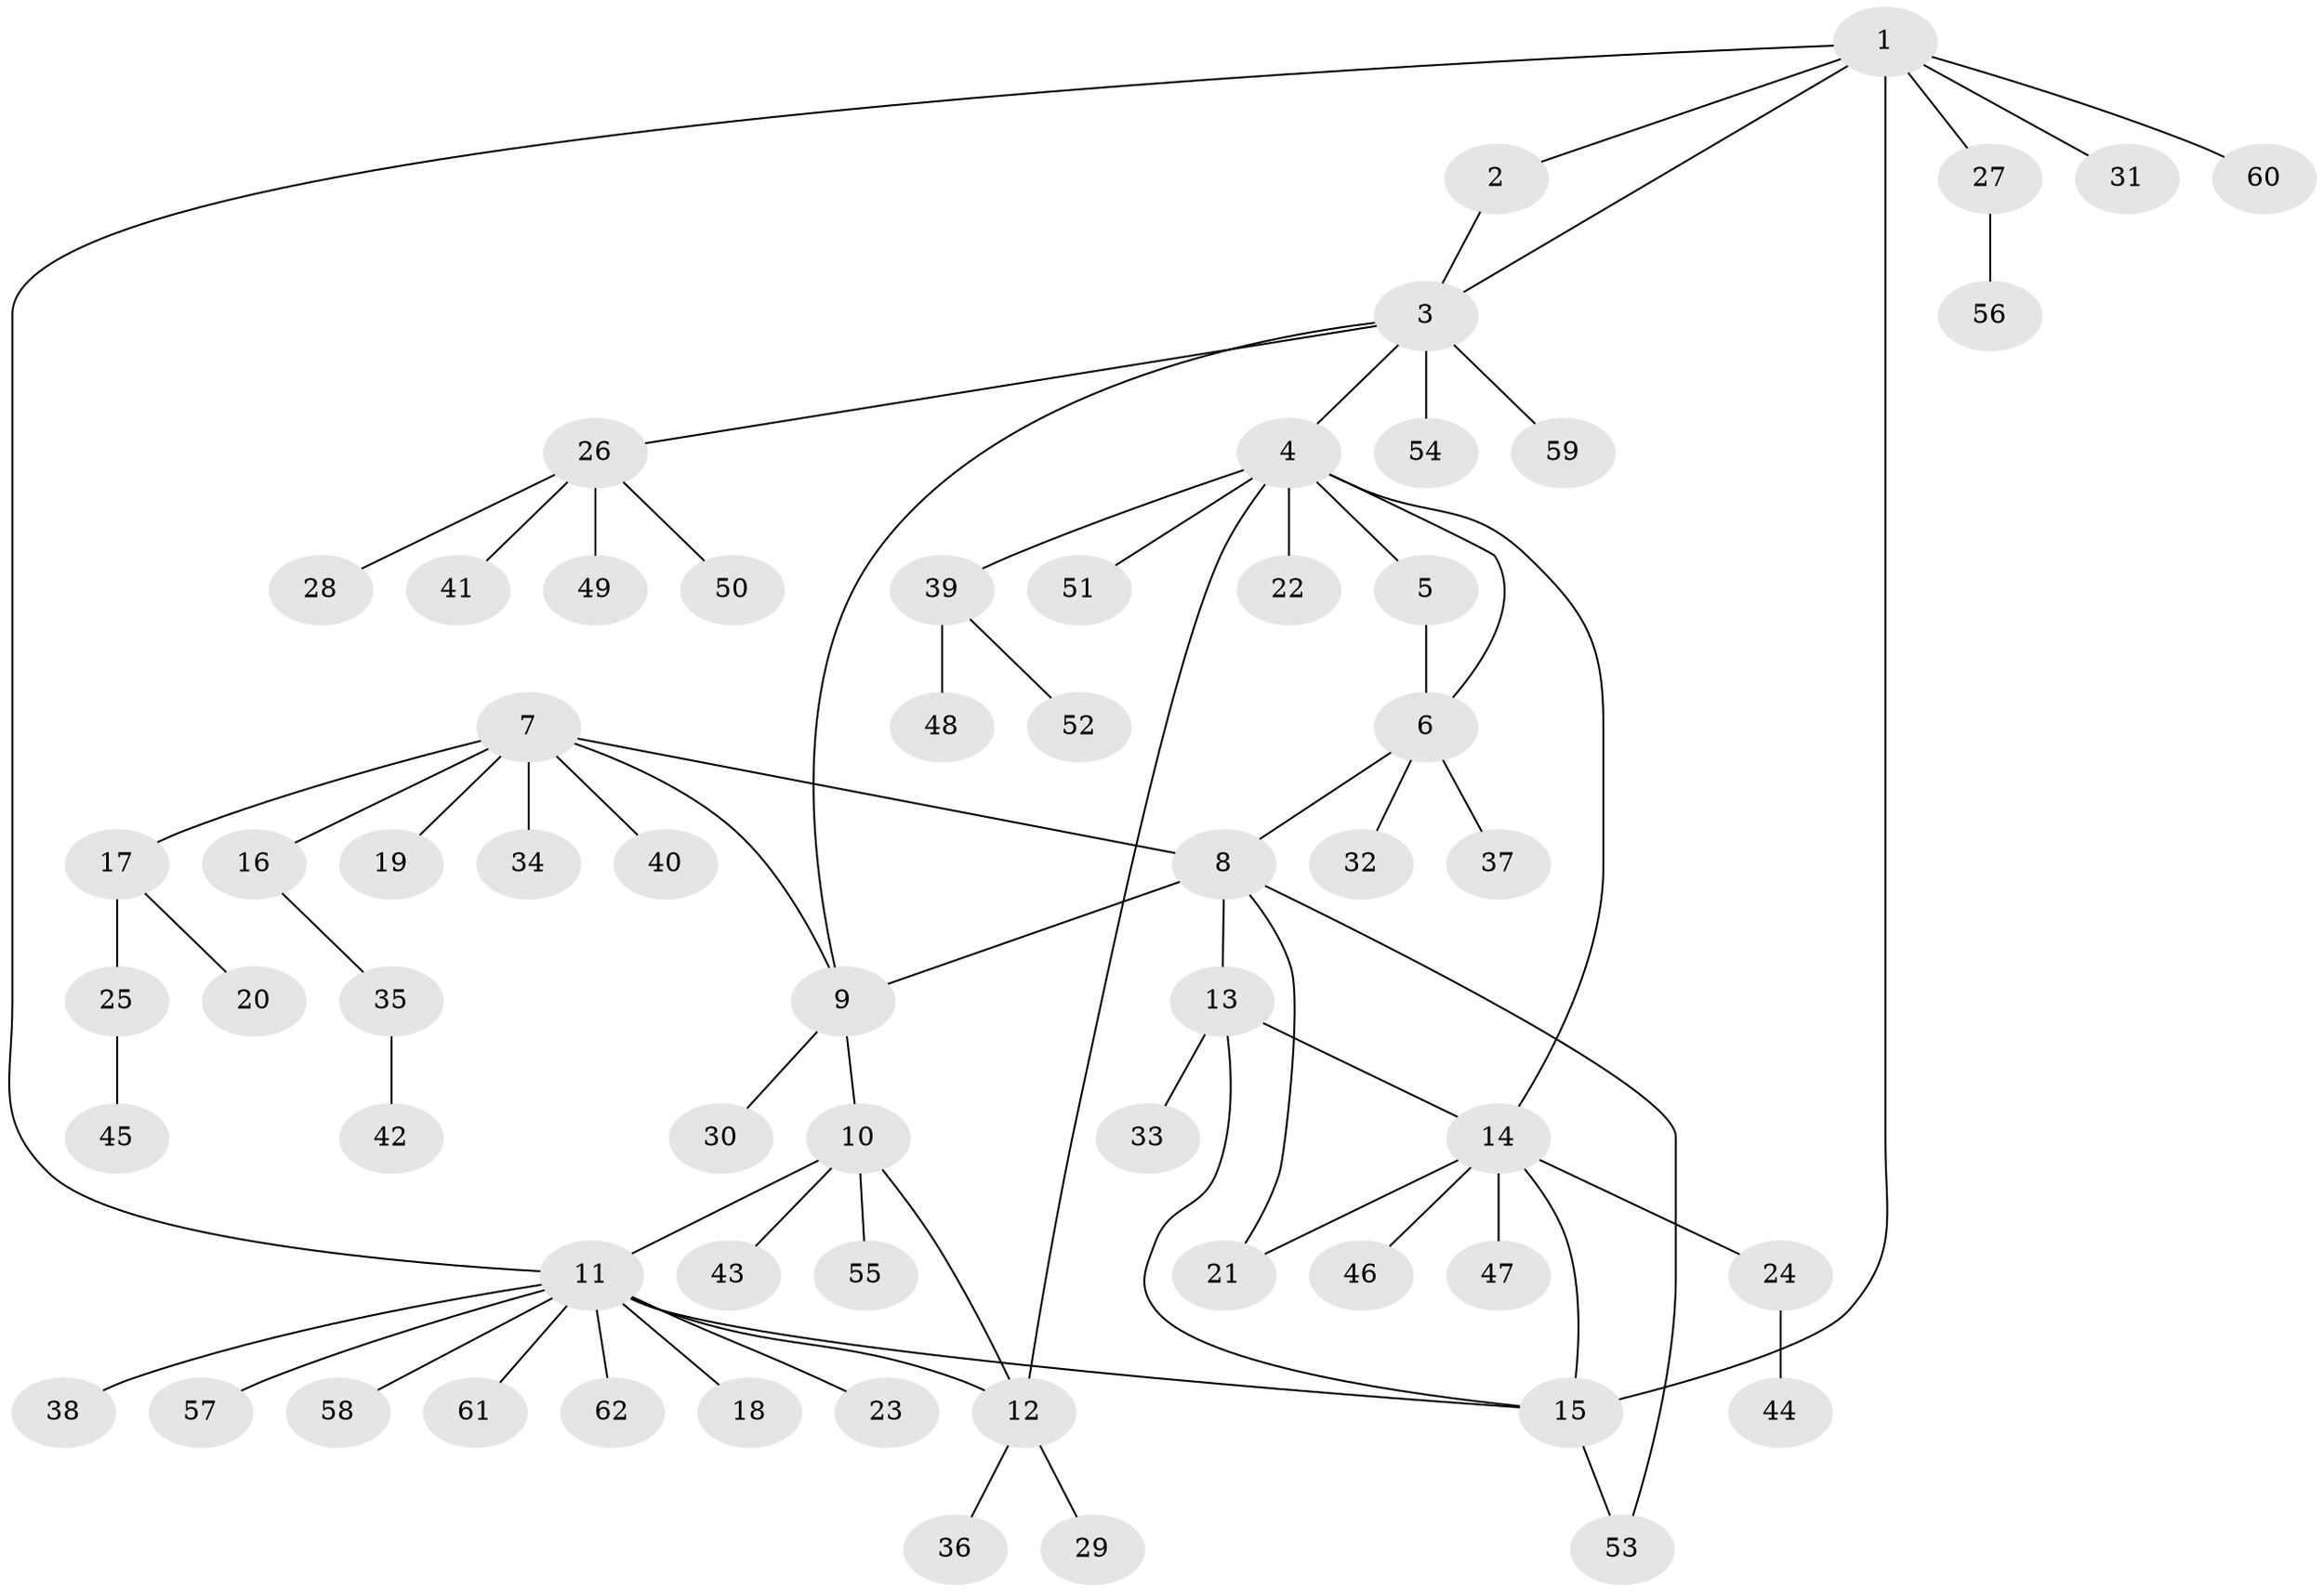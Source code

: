 // coarse degree distribution, {6: 0.06666666666666667, 2: 0.15555555555555556, 7: 0.044444444444444446, 5: 0.044444444444444446, 8: 0.022222222222222223, 4: 0.06666666666666667, 10: 0.022222222222222223, 1: 0.5777777777777777}
// Generated by graph-tools (version 1.1) at 2025/52/03/04/25 22:52:50]
// undirected, 62 vertices, 74 edges
graph export_dot {
  node [color=gray90,style=filled];
  1;
  2;
  3;
  4;
  5;
  6;
  7;
  8;
  9;
  10;
  11;
  12;
  13;
  14;
  15;
  16;
  17;
  18;
  19;
  20;
  21;
  22;
  23;
  24;
  25;
  26;
  27;
  28;
  29;
  30;
  31;
  32;
  33;
  34;
  35;
  36;
  37;
  38;
  39;
  40;
  41;
  42;
  43;
  44;
  45;
  46;
  47;
  48;
  49;
  50;
  51;
  52;
  53;
  54;
  55;
  56;
  57;
  58;
  59;
  60;
  61;
  62;
  1 -- 2;
  1 -- 3;
  1 -- 11;
  1 -- 15;
  1 -- 27;
  1 -- 31;
  1 -- 60;
  2 -- 3;
  3 -- 4;
  3 -- 9;
  3 -- 26;
  3 -- 54;
  3 -- 59;
  4 -- 5;
  4 -- 6;
  4 -- 12;
  4 -- 14;
  4 -- 22;
  4 -- 39;
  4 -- 51;
  5 -- 6;
  6 -- 8;
  6 -- 32;
  6 -- 37;
  7 -- 8;
  7 -- 9;
  7 -- 16;
  7 -- 17;
  7 -- 19;
  7 -- 34;
  7 -- 40;
  8 -- 9;
  8 -- 13;
  8 -- 21;
  8 -- 53;
  9 -- 10;
  9 -- 30;
  10 -- 11;
  10 -- 12;
  10 -- 43;
  10 -- 55;
  11 -- 12;
  11 -- 15;
  11 -- 18;
  11 -- 23;
  11 -- 38;
  11 -- 57;
  11 -- 58;
  11 -- 61;
  11 -- 62;
  12 -- 29;
  12 -- 36;
  13 -- 14;
  13 -- 15;
  13 -- 33;
  14 -- 15;
  14 -- 21;
  14 -- 24;
  14 -- 46;
  14 -- 47;
  15 -- 53;
  16 -- 35;
  17 -- 20;
  17 -- 25;
  24 -- 44;
  25 -- 45;
  26 -- 28;
  26 -- 41;
  26 -- 49;
  26 -- 50;
  27 -- 56;
  35 -- 42;
  39 -- 48;
  39 -- 52;
}
